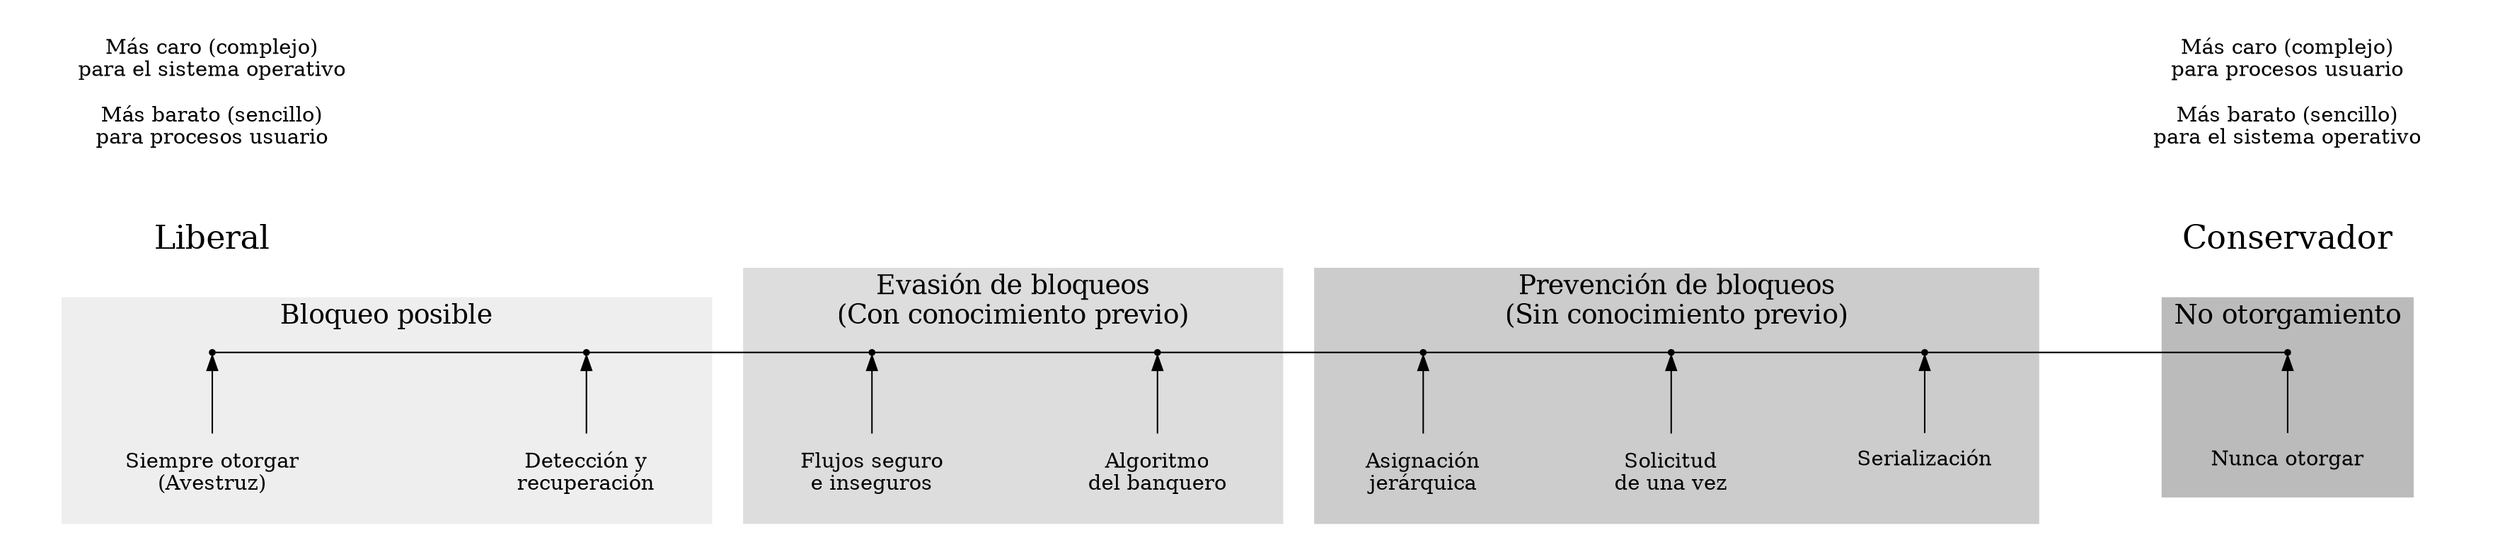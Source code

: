 #+begin_src dot :exports results :file ltxpng/deadlocks_conserv_lib.png
  digraph G {
          color=white;
          layout = dot;
          rankdir = LR;
          r0 [shape=point];
          r1 [shape=point];
          r2 [shape=point];
          r3 [shape=point];
          r4 [shape=point];
          r5 [shape=point];
          r6 [shape=point];
	  r7 [shape=point];
          notas_liberal [label="Más caro (complejo)\npara el sistema operativo\n\nMás barato (sencillo)\npara procesos usuario",color="white"];
          notas_conserv [label="Más caro (complejo)\npara procesos usuario\n\nMás barato (sencillo)\npara el sistema operativo",color="white"];
          liberal [label="Liberal",color="white",fontsize=22];
          conservador [label="Conservador",color="white",fontsize=22];
	  r0 -> r1 -> r2 -> r3 -> r4 -> r5 -> r6 -> r7 [arrowhead=none,weight=4];
	  {rank=same; notas_liberal -> liberal [style=invis] }
          {rank=same; notas_conserv -> conservador [style=invis]}
	  liberal -> conservador [style=invis, minlen=7];
	  subgraph cluster_bloq_pos {
                  bgcolor="#eeeeee";
                  fontsize=18;
                  label="Bloqueo posible";
                  {rank=same; siempre r0}
                  {rank=same; detecc r1}
                  siempre -> r0 [minlen=3];
		  detecc -> r1 [minlen=3]
                  siempre [color="#eeeeee", label="Siempre otorgar\n(Avestruz)"];
		  detecc [color="#eeeeee", label="Detección y\nrecuperación"];
          }
          subgraph cluster_evita {
                  bgcolor="#dddddd";
                  fontsize=18;
                  label = "Evasión de bloqueos\n(Con conocimiento previo)";
                  flujos [color="#dddddd", label="Flujos seguro\ne inseguros"];
                  banquero [color="#dddddd", label="Algoritmo\ndel banquero"];
                  {rank=same; flujos -> r2 [minlen=3]};
                  {rank=same; banquero -> r3 [minlen=3]};
          }
          subgraph cluster_previene {
                  bgcolor="#cccccc";
                  fontsize=18;
                  label="Prevención de bloqueos\n(Sin conocimiento previo)";
                  serializacion [color="#cccccc", label = "Serialización"];
                  one_shot [color="#cccccc", label = "Solicitud\nde una vez"];
                  jerarquica [color="#cccccc", label = "Asignación\njerárquica"];
                  {rank=same; jerarquica -> r4 [minlen=3]};
                  {rank=same; one_shot -> r5 [minlen=3]};
                  {rank=same; serializacion -> r6 [minlen=3]};
          }
          subgraph cluster_nunca {
                  bgcolor="#bbbbbb";
                  fontsize=18;
                  label="No otorgamiento";
                  nunca [color="#bbbbbb", label = "Nunca otorgar"];
                  {rank=same; nunca -> r7 [minlen=3]};
          }
  }
#+end_src
